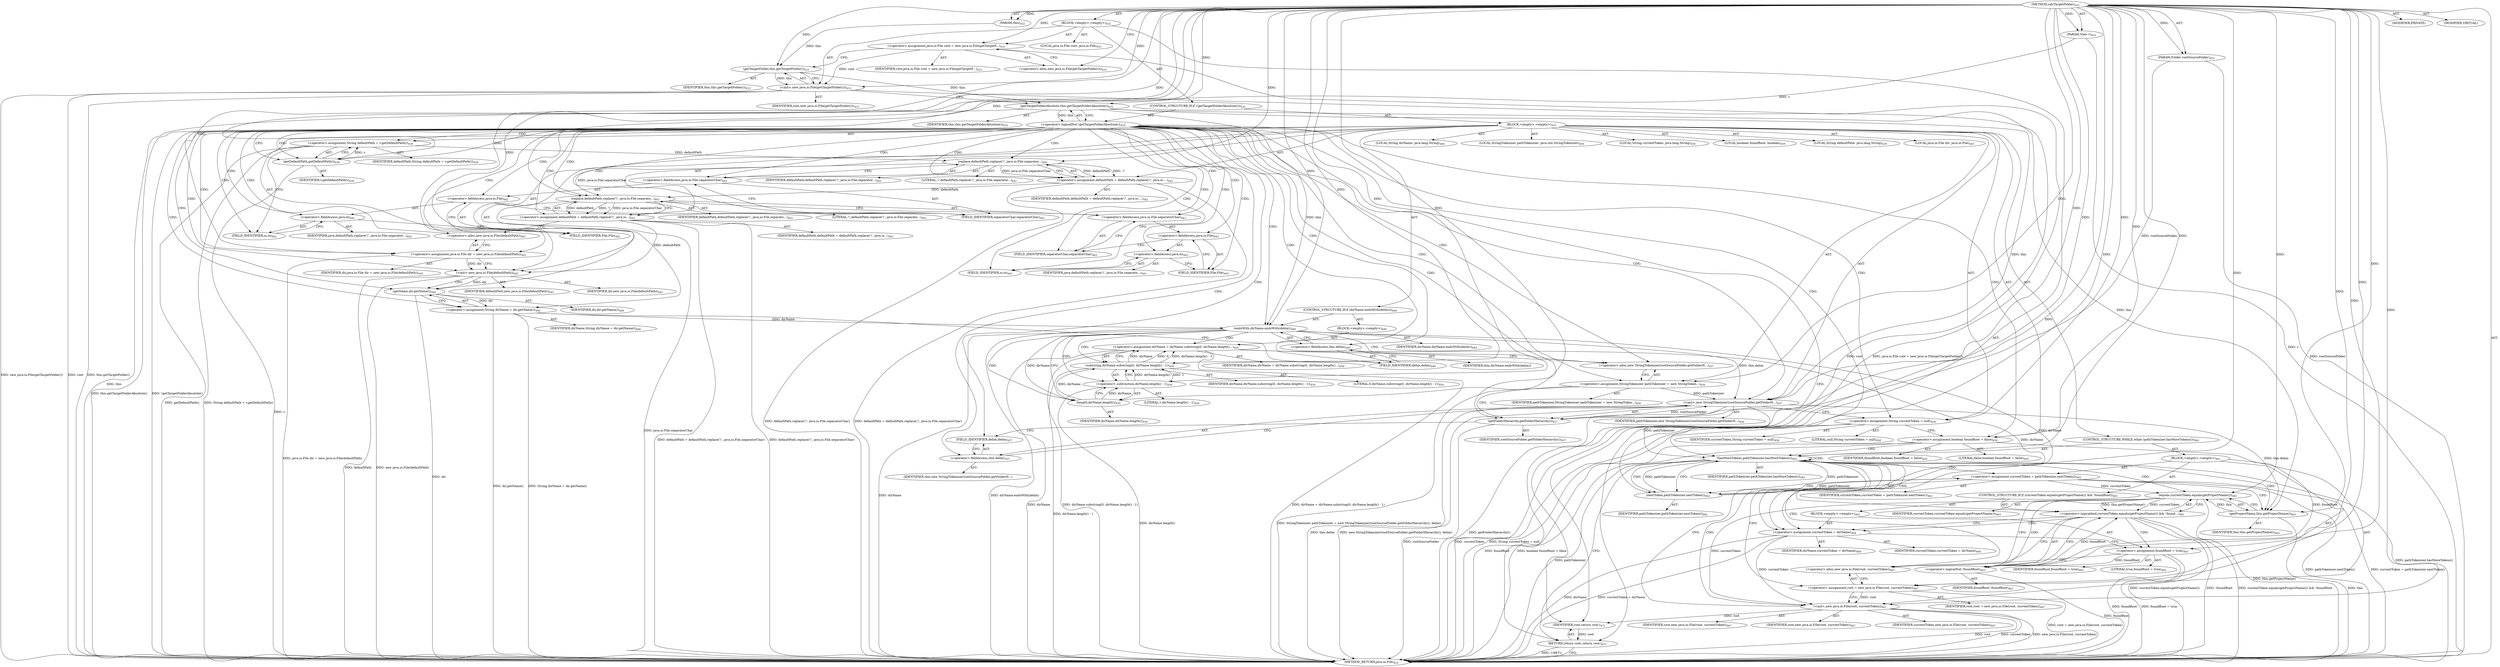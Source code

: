 digraph "calcTargetFolder" {  
"111669149703" [label = <(METHOD,calcTargetFolder)<SUB>432</SUB>> ]
"115964116998" [label = <(PARAM,this)<SUB>432</SUB>> ]
"115964117026" [label = <(PARAM,View v)<SUB>432</SUB>> ]
"115964117027" [label = <(PARAM,Folder rootSourceFolder)<SUB>432</SUB>> ]
"25769803802" [label = <(BLOCK,&lt;empty&gt;,&lt;empty&gt;)<SUB>432</SUB>> ]
"94489280529" [label = <(LOCAL,java.io.File root: java.io.File)<SUB>433</SUB>> ]
"30064771271" [label = <(&lt;operator&gt;.assignment,java.io.File root = new java.io.File(getTargetF...)<SUB>433</SUB>> ]
"68719476920" [label = <(IDENTIFIER,root,java.io.File root = new java.io.File(getTargetF...)<SUB>433</SUB>> ]
"30064771272" [label = <(&lt;operator&gt;.alloc,new java.io.File(getTargetFolder()))<SUB>433</SUB>> ]
"30064771273" [label = <(&lt;init&gt;,new java.io.File(getTargetFolder()))<SUB>433</SUB>> ]
"68719476921" [label = <(IDENTIFIER,root,new java.io.File(getTargetFolder()))<SUB>433</SUB>> ]
"30064771274" [label = <(getTargetFolder,this.getTargetFolder())<SUB>433</SUB>> ]
"68719476789" [label = <(IDENTIFIER,this,this.getTargetFolder())<SUB>433</SUB>> ]
"47244640275" [label = <(CONTROL_STRUCTURE,IF,if (!getTargetFolderAbsolute()))<SUB>435</SUB>> ]
"30064771275" [label = <(&lt;operator&gt;.logicalNot,!getTargetFolderAbsolute())<SUB>435</SUB>> ]
"30064771276" [label = <(getTargetFolderAbsolute,this.getTargetFolderAbsolute())<SUB>435</SUB>> ]
"68719476790" [label = <(IDENTIFIER,this,this.getTargetFolderAbsolute())<SUB>435</SUB>> ]
"25769803803" [label = <(BLOCK,&lt;empty&gt;,&lt;empty&gt;)<SUB>435</SUB>> ]
"94489280530" [label = <(LOCAL,String defaultPath: java.lang.String)<SUB>439</SUB>> ]
"30064771277" [label = <(&lt;operator&gt;.assignment,String defaultPath = v.getDefaultPath())<SUB>439</SUB>> ]
"68719476922" [label = <(IDENTIFIER,defaultPath,String defaultPath = v.getDefaultPath())<SUB>439</SUB>> ]
"30064771278" [label = <(getDefaultPath,getDefaultPath())<SUB>439</SUB>> ]
"68719476923" [label = <(IDENTIFIER,v,getDefaultPath())<SUB>439</SUB>> ]
"30064771279" [label = <(&lt;operator&gt;.assignment,defaultPath = defaultPath.replace('/', java.io....)<SUB>442</SUB>> ]
"68719476924" [label = <(IDENTIFIER,defaultPath,defaultPath = defaultPath.replace('/', java.io....)<SUB>442</SUB>> ]
"30064771280" [label = <(replace,defaultPath.replace('/', java.io.File.separator...)<SUB>442</SUB>> ]
"68719476925" [label = <(IDENTIFIER,defaultPath,defaultPath.replace('/', java.io.File.separator...)<SUB>442</SUB>> ]
"90194313259" [label = <(LITERAL,'/',defaultPath.replace('/', java.io.File.separator...)<SUB>442</SUB>> ]
"30064771281" [label = <(&lt;operator&gt;.fieldAccess,java.io.File.separatorChar)<SUB>442</SUB>> ]
"30064771282" [label = <(&lt;operator&gt;.fieldAccess,java.io.File)<SUB>442</SUB>> ]
"30064771283" [label = <(&lt;operator&gt;.fieldAccess,java.io)<SUB>442</SUB>> ]
"68719476926" [label = <(IDENTIFIER,java,defaultPath.replace('/', java.io.File.separator...)<SUB>442</SUB>> ]
"55834574864" [label = <(FIELD_IDENTIFIER,io,io)<SUB>442</SUB>> ]
"55834574865" [label = <(FIELD_IDENTIFIER,File,File)<SUB>442</SUB>> ]
"55834574866" [label = <(FIELD_IDENTIFIER,separatorChar,separatorChar)<SUB>442</SUB>> ]
"30064771284" [label = <(&lt;operator&gt;.assignment,defaultPath = defaultPath.replace('\\', java.io...)<SUB>443</SUB>> ]
"68719476927" [label = <(IDENTIFIER,defaultPath,defaultPath = defaultPath.replace('\\', java.io...)<SUB>443</SUB>> ]
"30064771285" [label = <(replace,defaultPath.replace('\\', java.io.File.separato...)<SUB>443</SUB>> ]
"68719476928" [label = <(IDENTIFIER,defaultPath,defaultPath.replace('\\', java.io.File.separato...)<SUB>443</SUB>> ]
"90194313260" [label = <(LITERAL,'\\',defaultPath.replace('\\', java.io.File.separato...)<SUB>443</SUB>> ]
"30064771286" [label = <(&lt;operator&gt;.fieldAccess,java.io.File.separatorChar)<SUB>443</SUB>> ]
"30064771287" [label = <(&lt;operator&gt;.fieldAccess,java.io.File)<SUB>443</SUB>> ]
"30064771288" [label = <(&lt;operator&gt;.fieldAccess,java.io)<SUB>443</SUB>> ]
"68719476929" [label = <(IDENTIFIER,java,defaultPath.replace('\\', java.io.File.separato...)<SUB>443</SUB>> ]
"55834574867" [label = <(FIELD_IDENTIFIER,io,io)<SUB>443</SUB>> ]
"55834574868" [label = <(FIELD_IDENTIFIER,File,File)<SUB>443</SUB>> ]
"55834574869" [label = <(FIELD_IDENTIFIER,separatorChar,separatorChar)<SUB>443</SUB>> ]
"94489280531" [label = <(LOCAL,java.io.File dir: java.io.File)<SUB>445</SUB>> ]
"30064771289" [label = <(&lt;operator&gt;.assignment,java.io.File dir = new java.io.File(defaultPath))<SUB>445</SUB>> ]
"68719476930" [label = <(IDENTIFIER,dir,java.io.File dir = new java.io.File(defaultPath))<SUB>445</SUB>> ]
"30064771290" [label = <(&lt;operator&gt;.alloc,new java.io.File(defaultPath))<SUB>445</SUB>> ]
"30064771291" [label = <(&lt;init&gt;,new java.io.File(defaultPath))<SUB>445</SUB>> ]
"68719476931" [label = <(IDENTIFIER,dir,new java.io.File(defaultPath))<SUB>445</SUB>> ]
"68719476932" [label = <(IDENTIFIER,defaultPath,new java.io.File(defaultPath))<SUB>445</SUB>> ]
"94489280532" [label = <(LOCAL,String dirName: java.lang.String)<SUB>446</SUB>> ]
"30064771292" [label = <(&lt;operator&gt;.assignment,String dirName = dir.getName())<SUB>446</SUB>> ]
"68719476933" [label = <(IDENTIFIER,dirName,String dirName = dir.getName())<SUB>446</SUB>> ]
"30064771293" [label = <(getName,dir.getName())<SUB>446</SUB>> ]
"68719476934" [label = <(IDENTIFIER,dir,dir.getName())<SUB>446</SUB>> ]
"47244640276" [label = <(CONTROL_STRUCTURE,IF,if (dirName.endsWith(delim)))<SUB>449</SUB>> ]
"30064771294" [label = <(endsWith,dirName.endsWith(delim))<SUB>449</SUB>> ]
"68719476935" [label = <(IDENTIFIER,dirName,dirName.endsWith(delim))<SUB>449</SUB>> ]
"30064771295" [label = <(&lt;operator&gt;.fieldAccess,this.delim)<SUB>449</SUB>> ]
"68719476936" [label = <(IDENTIFIER,this,dirName.endsWith(delim))> ]
"55834574870" [label = <(FIELD_IDENTIFIER,delim,delim)<SUB>449</SUB>> ]
"25769803804" [label = <(BLOCK,&lt;empty&gt;,&lt;empty&gt;)<SUB>449</SUB>> ]
"30064771296" [label = <(&lt;operator&gt;.assignment,dirName = dirName.substring(0, dirName.length()...)<SUB>450</SUB>> ]
"68719476937" [label = <(IDENTIFIER,dirName,dirName = dirName.substring(0, dirName.length()...)<SUB>450</SUB>> ]
"30064771297" [label = <(substring,dirName.substring(0, dirName.length() - 1))<SUB>450</SUB>> ]
"68719476938" [label = <(IDENTIFIER,dirName,dirName.substring(0, dirName.length() - 1))<SUB>450</SUB>> ]
"90194313261" [label = <(LITERAL,0,dirName.substring(0, dirName.length() - 1))<SUB>450</SUB>> ]
"30064771298" [label = <(&lt;operator&gt;.subtraction,dirName.length() - 1)<SUB>450</SUB>> ]
"30064771299" [label = <(length,dirName.length())<SUB>450</SUB>> ]
"68719476939" [label = <(IDENTIFIER,dirName,dirName.length())<SUB>450</SUB>> ]
"90194313262" [label = <(LITERAL,1,dirName.length() - 1)<SUB>450</SUB>> ]
"94489280533" [label = <(LOCAL,StringTokenizer pathTokenizer: java.util.StringTokenizer)<SUB>456</SUB>> ]
"30064771300" [label = <(&lt;operator&gt;.assignment,StringTokenizer pathTokenizer = new StringToken...)<SUB>456</SUB>> ]
"68719476940" [label = <(IDENTIFIER,pathTokenizer,StringTokenizer pathTokenizer = new StringToken...)<SUB>456</SUB>> ]
"30064771301" [label = <(&lt;operator&gt;.alloc,new StringTokenizer(rootSourceFolder.getFolderH...)<SUB>457</SUB>> ]
"30064771302" [label = <(&lt;init&gt;,new StringTokenizer(rootSourceFolder.getFolderH...)<SUB>457</SUB>> ]
"68719476941" [label = <(IDENTIFIER,pathTokenizer,new StringTokenizer(rootSourceFolder.getFolderH...)<SUB>456</SUB>> ]
"30064771303" [label = <(getFolderHierarchy,getFolderHierarchy())<SUB>457</SUB>> ]
"68719476942" [label = <(IDENTIFIER,rootSourceFolder,getFolderHierarchy())<SUB>457</SUB>> ]
"30064771304" [label = <(&lt;operator&gt;.fieldAccess,this.delim)<SUB>457</SUB>> ]
"68719476943" [label = <(IDENTIFIER,this,new StringTokenizer(rootSourceFolder.getFolderH...)> ]
"55834574871" [label = <(FIELD_IDENTIFIER,delim,delim)<SUB>457</SUB>> ]
"94489280534" [label = <(LOCAL,String currentToken: java.lang.String)<SUB>458</SUB>> ]
"30064771305" [label = <(&lt;operator&gt;.assignment,String currentToken = null)<SUB>458</SUB>> ]
"68719476944" [label = <(IDENTIFIER,currentToken,String currentToken = null)<SUB>458</SUB>> ]
"90194313263" [label = <(LITERAL,null,String currentToken = null)<SUB>458</SUB>> ]
"94489280535" [label = <(LOCAL,boolean foundRoot: boolean)<SUB>459</SUB>> ]
"30064771306" [label = <(&lt;operator&gt;.assignment,boolean foundRoot = false)<SUB>459</SUB>> ]
"68719476945" [label = <(IDENTIFIER,foundRoot,boolean foundRoot = false)<SUB>459</SUB>> ]
"90194313264" [label = <(LITERAL,false,boolean foundRoot = false)<SUB>459</SUB>> ]
"47244640277" [label = <(CONTROL_STRUCTURE,WHILE,while (pathTokenizer.hasMoreTokens()))<SUB>461</SUB>> ]
"30064771307" [label = <(hasMoreTokens,pathTokenizer.hasMoreTokens())<SUB>461</SUB>> ]
"68719476946" [label = <(IDENTIFIER,pathTokenizer,pathTokenizer.hasMoreTokens())<SUB>461</SUB>> ]
"25769803805" [label = <(BLOCK,&lt;empty&gt;,&lt;empty&gt;)<SUB>461</SUB>> ]
"30064771308" [label = <(&lt;operator&gt;.assignment,currentToken = pathTokenizer.nextToken())<SUB>462</SUB>> ]
"68719476947" [label = <(IDENTIFIER,currentToken,currentToken = pathTokenizer.nextToken())<SUB>462</SUB>> ]
"30064771309" [label = <(nextToken,pathTokenizer.nextToken())<SUB>462</SUB>> ]
"68719476948" [label = <(IDENTIFIER,pathTokenizer,pathTokenizer.nextToken())<SUB>462</SUB>> ]
"47244640278" [label = <(CONTROL_STRUCTURE,IF,if (currentToken.equals(getProjectName()) &amp;&amp; !foundRoot))<SUB>463</SUB>> ]
"30064771310" [label = <(&lt;operator&gt;.logicalAnd,currentToken.equals(getProjectName()) &amp;&amp; !found...)<SUB>463</SUB>> ]
"30064771311" [label = <(equals,currentToken.equals(getProjectName()))<SUB>463</SUB>> ]
"68719476949" [label = <(IDENTIFIER,currentToken,currentToken.equals(getProjectName()))<SUB>463</SUB>> ]
"30064771312" [label = <(getProjectName,this.getProjectName())<SUB>463</SUB>> ]
"68719476791" [label = <(IDENTIFIER,this,this.getProjectName())<SUB>463</SUB>> ]
"30064771313" [label = <(&lt;operator&gt;.logicalNot,!foundRoot)<SUB>463</SUB>> ]
"68719476950" [label = <(IDENTIFIER,foundRoot,!foundRoot)<SUB>463</SUB>> ]
"25769803806" [label = <(BLOCK,&lt;empty&gt;,&lt;empty&gt;)<SUB>463</SUB>> ]
"30064771314" [label = <(&lt;operator&gt;.assignment,currentToken = dirName)<SUB>464</SUB>> ]
"68719476951" [label = <(IDENTIFIER,currentToken,currentToken = dirName)<SUB>464</SUB>> ]
"68719476952" [label = <(IDENTIFIER,dirName,currentToken = dirName)<SUB>464</SUB>> ]
"30064771315" [label = <(&lt;operator&gt;.assignment,foundRoot = true)<SUB>465</SUB>> ]
"68719476953" [label = <(IDENTIFIER,foundRoot,foundRoot = true)<SUB>465</SUB>> ]
"90194313265" [label = <(LITERAL,true,foundRoot = true)<SUB>465</SUB>> ]
"30064771316" [label = <(&lt;operator&gt;.assignment,root = new java.io.File(root, currentToken))<SUB>467</SUB>> ]
"68719476954" [label = <(IDENTIFIER,root,root = new java.io.File(root, currentToken))<SUB>467</SUB>> ]
"30064771317" [label = <(&lt;operator&gt;.alloc,new java.io.File(root, currentToken))<SUB>467</SUB>> ]
"30064771318" [label = <(&lt;init&gt;,new java.io.File(root, currentToken))<SUB>467</SUB>> ]
"68719476955" [label = <(IDENTIFIER,root,new java.io.File(root, currentToken))<SUB>467</SUB>> ]
"68719476956" [label = <(IDENTIFIER,root,new java.io.File(root, currentToken))<SUB>467</SUB>> ]
"68719476957" [label = <(IDENTIFIER,currentToken,new java.io.File(root, currentToken))<SUB>467</SUB>> ]
"146028888065" [label = <(RETURN,return root;,return root;)<SUB>471</SUB>> ]
"68719476958" [label = <(IDENTIFIER,root,return root;)<SUB>471</SUB>> ]
"133143986213" [label = <(MODIFIER,PRIVATE)> ]
"133143986214" [label = <(MODIFIER,VIRTUAL)> ]
"128849018887" [label = <(METHOD_RETURN,java.io.File)<SUB>432</SUB>> ]
  "111669149703" -> "115964116998"  [ label = "AST: "] 
  "111669149703" -> "115964117026"  [ label = "AST: "] 
  "111669149703" -> "115964117027"  [ label = "AST: "] 
  "111669149703" -> "25769803802"  [ label = "AST: "] 
  "111669149703" -> "133143986213"  [ label = "AST: "] 
  "111669149703" -> "133143986214"  [ label = "AST: "] 
  "111669149703" -> "128849018887"  [ label = "AST: "] 
  "25769803802" -> "94489280529"  [ label = "AST: "] 
  "25769803802" -> "30064771271"  [ label = "AST: "] 
  "25769803802" -> "30064771273"  [ label = "AST: "] 
  "25769803802" -> "47244640275"  [ label = "AST: "] 
  "25769803802" -> "146028888065"  [ label = "AST: "] 
  "30064771271" -> "68719476920"  [ label = "AST: "] 
  "30064771271" -> "30064771272"  [ label = "AST: "] 
  "30064771273" -> "68719476921"  [ label = "AST: "] 
  "30064771273" -> "30064771274"  [ label = "AST: "] 
  "30064771274" -> "68719476789"  [ label = "AST: "] 
  "47244640275" -> "30064771275"  [ label = "AST: "] 
  "47244640275" -> "25769803803"  [ label = "AST: "] 
  "30064771275" -> "30064771276"  [ label = "AST: "] 
  "30064771276" -> "68719476790"  [ label = "AST: "] 
  "25769803803" -> "94489280530"  [ label = "AST: "] 
  "25769803803" -> "30064771277"  [ label = "AST: "] 
  "25769803803" -> "30064771279"  [ label = "AST: "] 
  "25769803803" -> "30064771284"  [ label = "AST: "] 
  "25769803803" -> "94489280531"  [ label = "AST: "] 
  "25769803803" -> "30064771289"  [ label = "AST: "] 
  "25769803803" -> "30064771291"  [ label = "AST: "] 
  "25769803803" -> "94489280532"  [ label = "AST: "] 
  "25769803803" -> "30064771292"  [ label = "AST: "] 
  "25769803803" -> "47244640276"  [ label = "AST: "] 
  "25769803803" -> "94489280533"  [ label = "AST: "] 
  "25769803803" -> "30064771300"  [ label = "AST: "] 
  "25769803803" -> "30064771302"  [ label = "AST: "] 
  "25769803803" -> "94489280534"  [ label = "AST: "] 
  "25769803803" -> "30064771305"  [ label = "AST: "] 
  "25769803803" -> "94489280535"  [ label = "AST: "] 
  "25769803803" -> "30064771306"  [ label = "AST: "] 
  "25769803803" -> "47244640277"  [ label = "AST: "] 
  "30064771277" -> "68719476922"  [ label = "AST: "] 
  "30064771277" -> "30064771278"  [ label = "AST: "] 
  "30064771278" -> "68719476923"  [ label = "AST: "] 
  "30064771279" -> "68719476924"  [ label = "AST: "] 
  "30064771279" -> "30064771280"  [ label = "AST: "] 
  "30064771280" -> "68719476925"  [ label = "AST: "] 
  "30064771280" -> "90194313259"  [ label = "AST: "] 
  "30064771280" -> "30064771281"  [ label = "AST: "] 
  "30064771281" -> "30064771282"  [ label = "AST: "] 
  "30064771281" -> "55834574866"  [ label = "AST: "] 
  "30064771282" -> "30064771283"  [ label = "AST: "] 
  "30064771282" -> "55834574865"  [ label = "AST: "] 
  "30064771283" -> "68719476926"  [ label = "AST: "] 
  "30064771283" -> "55834574864"  [ label = "AST: "] 
  "30064771284" -> "68719476927"  [ label = "AST: "] 
  "30064771284" -> "30064771285"  [ label = "AST: "] 
  "30064771285" -> "68719476928"  [ label = "AST: "] 
  "30064771285" -> "90194313260"  [ label = "AST: "] 
  "30064771285" -> "30064771286"  [ label = "AST: "] 
  "30064771286" -> "30064771287"  [ label = "AST: "] 
  "30064771286" -> "55834574869"  [ label = "AST: "] 
  "30064771287" -> "30064771288"  [ label = "AST: "] 
  "30064771287" -> "55834574868"  [ label = "AST: "] 
  "30064771288" -> "68719476929"  [ label = "AST: "] 
  "30064771288" -> "55834574867"  [ label = "AST: "] 
  "30064771289" -> "68719476930"  [ label = "AST: "] 
  "30064771289" -> "30064771290"  [ label = "AST: "] 
  "30064771291" -> "68719476931"  [ label = "AST: "] 
  "30064771291" -> "68719476932"  [ label = "AST: "] 
  "30064771292" -> "68719476933"  [ label = "AST: "] 
  "30064771292" -> "30064771293"  [ label = "AST: "] 
  "30064771293" -> "68719476934"  [ label = "AST: "] 
  "47244640276" -> "30064771294"  [ label = "AST: "] 
  "47244640276" -> "25769803804"  [ label = "AST: "] 
  "30064771294" -> "68719476935"  [ label = "AST: "] 
  "30064771294" -> "30064771295"  [ label = "AST: "] 
  "30064771295" -> "68719476936"  [ label = "AST: "] 
  "30064771295" -> "55834574870"  [ label = "AST: "] 
  "25769803804" -> "30064771296"  [ label = "AST: "] 
  "30064771296" -> "68719476937"  [ label = "AST: "] 
  "30064771296" -> "30064771297"  [ label = "AST: "] 
  "30064771297" -> "68719476938"  [ label = "AST: "] 
  "30064771297" -> "90194313261"  [ label = "AST: "] 
  "30064771297" -> "30064771298"  [ label = "AST: "] 
  "30064771298" -> "30064771299"  [ label = "AST: "] 
  "30064771298" -> "90194313262"  [ label = "AST: "] 
  "30064771299" -> "68719476939"  [ label = "AST: "] 
  "30064771300" -> "68719476940"  [ label = "AST: "] 
  "30064771300" -> "30064771301"  [ label = "AST: "] 
  "30064771302" -> "68719476941"  [ label = "AST: "] 
  "30064771302" -> "30064771303"  [ label = "AST: "] 
  "30064771302" -> "30064771304"  [ label = "AST: "] 
  "30064771303" -> "68719476942"  [ label = "AST: "] 
  "30064771304" -> "68719476943"  [ label = "AST: "] 
  "30064771304" -> "55834574871"  [ label = "AST: "] 
  "30064771305" -> "68719476944"  [ label = "AST: "] 
  "30064771305" -> "90194313263"  [ label = "AST: "] 
  "30064771306" -> "68719476945"  [ label = "AST: "] 
  "30064771306" -> "90194313264"  [ label = "AST: "] 
  "47244640277" -> "30064771307"  [ label = "AST: "] 
  "47244640277" -> "25769803805"  [ label = "AST: "] 
  "30064771307" -> "68719476946"  [ label = "AST: "] 
  "25769803805" -> "30064771308"  [ label = "AST: "] 
  "25769803805" -> "47244640278"  [ label = "AST: "] 
  "25769803805" -> "30064771316"  [ label = "AST: "] 
  "25769803805" -> "30064771318"  [ label = "AST: "] 
  "30064771308" -> "68719476947"  [ label = "AST: "] 
  "30064771308" -> "30064771309"  [ label = "AST: "] 
  "30064771309" -> "68719476948"  [ label = "AST: "] 
  "47244640278" -> "30064771310"  [ label = "AST: "] 
  "47244640278" -> "25769803806"  [ label = "AST: "] 
  "30064771310" -> "30064771311"  [ label = "AST: "] 
  "30064771310" -> "30064771313"  [ label = "AST: "] 
  "30064771311" -> "68719476949"  [ label = "AST: "] 
  "30064771311" -> "30064771312"  [ label = "AST: "] 
  "30064771312" -> "68719476791"  [ label = "AST: "] 
  "30064771313" -> "68719476950"  [ label = "AST: "] 
  "25769803806" -> "30064771314"  [ label = "AST: "] 
  "25769803806" -> "30064771315"  [ label = "AST: "] 
  "30064771314" -> "68719476951"  [ label = "AST: "] 
  "30064771314" -> "68719476952"  [ label = "AST: "] 
  "30064771315" -> "68719476953"  [ label = "AST: "] 
  "30064771315" -> "90194313265"  [ label = "AST: "] 
  "30064771316" -> "68719476954"  [ label = "AST: "] 
  "30064771316" -> "30064771317"  [ label = "AST: "] 
  "30064771318" -> "68719476955"  [ label = "AST: "] 
  "30064771318" -> "68719476956"  [ label = "AST: "] 
  "30064771318" -> "68719476957"  [ label = "AST: "] 
  "146028888065" -> "68719476958"  [ label = "AST: "] 
  "30064771271" -> "30064771274"  [ label = "CFG: "] 
  "30064771273" -> "30064771276"  [ label = "CFG: "] 
  "146028888065" -> "128849018887"  [ label = "CFG: "] 
  "30064771272" -> "30064771271"  [ label = "CFG: "] 
  "30064771274" -> "30064771273"  [ label = "CFG: "] 
  "30064771275" -> "30064771278"  [ label = "CFG: "] 
  "30064771275" -> "146028888065"  [ label = "CFG: "] 
  "30064771276" -> "30064771275"  [ label = "CFG: "] 
  "30064771277" -> "55834574864"  [ label = "CFG: "] 
  "30064771279" -> "55834574867"  [ label = "CFG: "] 
  "30064771284" -> "30064771290"  [ label = "CFG: "] 
  "30064771289" -> "30064771291"  [ label = "CFG: "] 
  "30064771291" -> "30064771293"  [ label = "CFG: "] 
  "30064771292" -> "55834574870"  [ label = "CFG: "] 
  "30064771300" -> "30064771303"  [ label = "CFG: "] 
  "30064771302" -> "30064771305"  [ label = "CFG: "] 
  "30064771305" -> "30064771306"  [ label = "CFG: "] 
  "30064771306" -> "30064771307"  [ label = "CFG: "] 
  "30064771278" -> "30064771277"  [ label = "CFG: "] 
  "30064771280" -> "30064771279"  [ label = "CFG: "] 
  "30064771285" -> "30064771284"  [ label = "CFG: "] 
  "30064771290" -> "30064771289"  [ label = "CFG: "] 
  "30064771293" -> "30064771292"  [ label = "CFG: "] 
  "30064771294" -> "30064771299"  [ label = "CFG: "] 
  "30064771294" -> "30064771301"  [ label = "CFG: "] 
  "30064771301" -> "30064771300"  [ label = "CFG: "] 
  "30064771303" -> "55834574871"  [ label = "CFG: "] 
  "30064771304" -> "30064771302"  [ label = "CFG: "] 
  "30064771307" -> "30064771309"  [ label = "CFG: "] 
  "30064771307" -> "146028888065"  [ label = "CFG: "] 
  "30064771281" -> "30064771280"  [ label = "CFG: "] 
  "30064771286" -> "30064771285"  [ label = "CFG: "] 
  "30064771295" -> "30064771294"  [ label = "CFG: "] 
  "30064771296" -> "30064771301"  [ label = "CFG: "] 
  "55834574871" -> "30064771304"  [ label = "CFG: "] 
  "30064771308" -> "30064771312"  [ label = "CFG: "] 
  "30064771316" -> "30064771318"  [ label = "CFG: "] 
  "30064771318" -> "30064771307"  [ label = "CFG: "] 
  "30064771282" -> "55834574866"  [ label = "CFG: "] 
  "55834574866" -> "30064771281"  [ label = "CFG: "] 
  "30064771287" -> "55834574869"  [ label = "CFG: "] 
  "55834574869" -> "30064771286"  [ label = "CFG: "] 
  "55834574870" -> "30064771295"  [ label = "CFG: "] 
  "30064771297" -> "30064771296"  [ label = "CFG: "] 
  "30064771309" -> "30064771308"  [ label = "CFG: "] 
  "30064771310" -> "30064771314"  [ label = "CFG: "] 
  "30064771310" -> "30064771317"  [ label = "CFG: "] 
  "30064771317" -> "30064771316"  [ label = "CFG: "] 
  "30064771283" -> "55834574865"  [ label = "CFG: "] 
  "55834574865" -> "30064771282"  [ label = "CFG: "] 
  "30064771288" -> "55834574868"  [ label = "CFG: "] 
  "55834574868" -> "30064771287"  [ label = "CFG: "] 
  "30064771298" -> "30064771297"  [ label = "CFG: "] 
  "30064771311" -> "30064771310"  [ label = "CFG: "] 
  "30064771311" -> "30064771313"  [ label = "CFG: "] 
  "30064771313" -> "30064771310"  [ label = "CFG: "] 
  "30064771314" -> "30064771315"  [ label = "CFG: "] 
  "30064771315" -> "30064771317"  [ label = "CFG: "] 
  "55834574864" -> "30064771283"  [ label = "CFG: "] 
  "55834574867" -> "30064771288"  [ label = "CFG: "] 
  "30064771299" -> "30064771298"  [ label = "CFG: "] 
  "30064771312" -> "30064771311"  [ label = "CFG: "] 
  "111669149703" -> "30064771272"  [ label = "CFG: "] 
  "146028888065" -> "128849018887"  [ label = "DDG: &lt;RET&gt;"] 
  "115964117026" -> "128849018887"  [ label = "DDG: v"] 
  "115964117027" -> "128849018887"  [ label = "DDG: rootSourceFolder"] 
  "30064771271" -> "128849018887"  [ label = "DDG: java.io.File root = new java.io.File(getTargetFolder())"] 
  "30064771273" -> "128849018887"  [ label = "DDG: root"] 
  "30064771273" -> "128849018887"  [ label = "DDG: this.getTargetFolder()"] 
  "30064771273" -> "128849018887"  [ label = "DDG: new java.io.File(getTargetFolder())"] 
  "30064771276" -> "128849018887"  [ label = "DDG: this"] 
  "30064771275" -> "128849018887"  [ label = "DDG: this.getTargetFolderAbsolute()"] 
  "30064771275" -> "128849018887"  [ label = "DDG: !getTargetFolderAbsolute()"] 
  "30064771278" -> "128849018887"  [ label = "DDG: v"] 
  "30064771277" -> "128849018887"  [ label = "DDG: getDefaultPath()"] 
  "30064771277" -> "128849018887"  [ label = "DDG: String defaultPath = v.getDefaultPath()"] 
  "30064771279" -> "128849018887"  [ label = "DDG: defaultPath.replace('/', java.io.File.separatorChar)"] 
  "30064771279" -> "128849018887"  [ label = "DDG: defaultPath = defaultPath.replace('/', java.io.File.separatorChar)"] 
  "30064771285" -> "128849018887"  [ label = "DDG: java.io.File.separatorChar"] 
  "30064771284" -> "128849018887"  [ label = "DDG: defaultPath.replace('\\', java.io.File.separatorChar)"] 
  "30064771284" -> "128849018887"  [ label = "DDG: defaultPath = defaultPath.replace('\\', java.io.File.separatorChar)"] 
  "30064771289" -> "128849018887"  [ label = "DDG: java.io.File dir = new java.io.File(defaultPath)"] 
  "30064771291" -> "128849018887"  [ label = "DDG: defaultPath"] 
  "30064771291" -> "128849018887"  [ label = "DDG: new java.io.File(defaultPath)"] 
  "30064771293" -> "128849018887"  [ label = "DDG: dir"] 
  "30064771292" -> "128849018887"  [ label = "DDG: dir.getName()"] 
  "30064771292" -> "128849018887"  [ label = "DDG: String dirName = dir.getName()"] 
  "30064771294" -> "128849018887"  [ label = "DDG: dirName"] 
  "30064771294" -> "128849018887"  [ label = "DDG: dirName.endsWith(delim)"] 
  "30064771296" -> "128849018887"  [ label = "DDG: dirName"] 
  "30064771298" -> "128849018887"  [ label = "DDG: dirName.length()"] 
  "30064771297" -> "128849018887"  [ label = "DDG: dirName.length() - 1"] 
  "30064771296" -> "128849018887"  [ label = "DDG: dirName.substring(0, dirName.length() - 1)"] 
  "30064771296" -> "128849018887"  [ label = "DDG: dirName = dirName.substring(0, dirName.length() - 1)"] 
  "30064771300" -> "128849018887"  [ label = "DDG: StringTokenizer pathTokenizer = new StringTokenizer(rootSourceFolder.getFolderHierarchy(), delim)"] 
  "30064771303" -> "128849018887"  [ label = "DDG: rootSourceFolder"] 
  "30064771302" -> "128849018887"  [ label = "DDG: getFolderHierarchy()"] 
  "30064771302" -> "128849018887"  [ label = "DDG: this.delim"] 
  "30064771302" -> "128849018887"  [ label = "DDG: new StringTokenizer(rootSourceFolder.getFolderHierarchy(), delim)"] 
  "30064771305" -> "128849018887"  [ label = "DDG: currentToken"] 
  "30064771305" -> "128849018887"  [ label = "DDG: String currentToken = null"] 
  "30064771306" -> "128849018887"  [ label = "DDG: foundRoot"] 
  "30064771306" -> "128849018887"  [ label = "DDG: boolean foundRoot = false"] 
  "30064771307" -> "128849018887"  [ label = "DDG: pathTokenizer"] 
  "30064771307" -> "128849018887"  [ label = "DDG: pathTokenizer.hasMoreTokens()"] 
  "30064771308" -> "128849018887"  [ label = "DDG: pathTokenizer.nextToken()"] 
  "30064771308" -> "128849018887"  [ label = "DDG: currentToken = pathTokenizer.nextToken()"] 
  "30064771312" -> "128849018887"  [ label = "DDG: this"] 
  "30064771311" -> "128849018887"  [ label = "DDG: this.getProjectName()"] 
  "30064771310" -> "128849018887"  [ label = "DDG: currentToken.equals(getProjectName())"] 
  "30064771313" -> "128849018887"  [ label = "DDG: foundRoot"] 
  "30064771310" -> "128849018887"  [ label = "DDG: !foundRoot"] 
  "30064771310" -> "128849018887"  [ label = "DDG: currentToken.equals(getProjectName()) &amp;&amp; !foundRoot"] 
  "30064771314" -> "128849018887"  [ label = "DDG: dirName"] 
  "30064771314" -> "128849018887"  [ label = "DDG: currentToken = dirName"] 
  "30064771315" -> "128849018887"  [ label = "DDG: foundRoot"] 
  "30064771315" -> "128849018887"  [ label = "DDG: foundRoot = true"] 
  "30064771316" -> "128849018887"  [ label = "DDG: root = new java.io.File(root, currentToken)"] 
  "30064771318" -> "128849018887"  [ label = "DDG: root"] 
  "30064771318" -> "128849018887"  [ label = "DDG: currentToken"] 
  "30064771318" -> "128849018887"  [ label = "DDG: new java.io.File(root, currentToken)"] 
  "111669149703" -> "115964116998"  [ label = "DDG: "] 
  "111669149703" -> "115964117026"  [ label = "DDG: "] 
  "111669149703" -> "115964117027"  [ label = "DDG: "] 
  "111669149703" -> "30064771271"  [ label = "DDG: "] 
  "68719476958" -> "146028888065"  [ label = "DDG: root"] 
  "30064771271" -> "30064771273"  [ label = "DDG: root"] 
  "111669149703" -> "30064771273"  [ label = "DDG: "] 
  "30064771274" -> "30064771273"  [ label = "DDG: this"] 
  "30064771318" -> "68719476958"  [ label = "DDG: root"] 
  "30064771273" -> "68719476958"  [ label = "DDG: root"] 
  "111669149703" -> "68719476958"  [ label = "DDG: "] 
  "115964116998" -> "30064771274"  [ label = "DDG: this"] 
  "111669149703" -> "30064771274"  [ label = "DDG: "] 
  "30064771276" -> "30064771275"  [ label = "DDG: this"] 
  "30064771278" -> "30064771277"  [ label = "DDG: v"] 
  "30064771280" -> "30064771279"  [ label = "DDG: defaultPath"] 
  "30064771280" -> "30064771279"  [ label = "DDG: '/'"] 
  "30064771280" -> "30064771279"  [ label = "DDG: java.io.File.separatorChar"] 
  "30064771285" -> "30064771284"  [ label = "DDG: defaultPath"] 
  "30064771285" -> "30064771284"  [ label = "DDG: '\\'"] 
  "30064771285" -> "30064771284"  [ label = "DDG: java.io.File.separatorChar"] 
  "111669149703" -> "30064771289"  [ label = "DDG: "] 
  "30064771293" -> "30064771292"  [ label = "DDG: dir"] 
  "111669149703" -> "30064771300"  [ label = "DDG: "] 
  "111669149703" -> "30064771305"  [ label = "DDG: "] 
  "111669149703" -> "30064771306"  [ label = "DDG: "] 
  "30064771274" -> "30064771276"  [ label = "DDG: this"] 
  "111669149703" -> "30064771276"  [ label = "DDG: "] 
  "30064771289" -> "30064771291"  [ label = "DDG: dir"] 
  "111669149703" -> "30064771291"  [ label = "DDG: "] 
  "30064771284" -> "30064771291"  [ label = "DDG: defaultPath"] 
  "30064771300" -> "30064771302"  [ label = "DDG: pathTokenizer"] 
  "111669149703" -> "30064771302"  [ label = "DDG: "] 
  "30064771303" -> "30064771302"  [ label = "DDG: rootSourceFolder"] 
  "30064771276" -> "30064771302"  [ label = "DDG: this"] 
  "30064771294" -> "30064771302"  [ label = "DDG: this.delim"] 
  "115964117026" -> "30064771278"  [ label = "DDG: v"] 
  "111669149703" -> "30064771278"  [ label = "DDG: "] 
  "30064771277" -> "30064771280"  [ label = "DDG: defaultPath"] 
  "111669149703" -> "30064771280"  [ label = "DDG: "] 
  "30064771279" -> "30064771285"  [ label = "DDG: defaultPath"] 
  "111669149703" -> "30064771285"  [ label = "DDG: "] 
  "30064771280" -> "30064771285"  [ label = "DDG: java.io.File.separatorChar"] 
  "30064771291" -> "30064771293"  [ label = "DDG: dir"] 
  "111669149703" -> "30064771293"  [ label = "DDG: "] 
  "30064771292" -> "30064771294"  [ label = "DDG: dirName"] 
  "111669149703" -> "30064771294"  [ label = "DDG: "] 
  "30064771276" -> "30064771294"  [ label = "DDG: this"] 
  "30064771297" -> "30064771296"  [ label = "DDG: dirName"] 
  "30064771297" -> "30064771296"  [ label = "DDG: 0"] 
  "30064771297" -> "30064771296"  [ label = "DDG: dirName.length() - 1"] 
  "115964117027" -> "30064771303"  [ label = "DDG: rootSourceFolder"] 
  "111669149703" -> "30064771303"  [ label = "DDG: "] 
  "30064771302" -> "30064771307"  [ label = "DDG: pathTokenizer"] 
  "30064771309" -> "30064771307"  [ label = "DDG: pathTokenizer"] 
  "111669149703" -> "30064771307"  [ label = "DDG: "] 
  "30064771309" -> "30064771308"  [ label = "DDG: pathTokenizer"] 
  "111669149703" -> "30064771316"  [ label = "DDG: "] 
  "30064771316" -> "30064771318"  [ label = "DDG: root"] 
  "111669149703" -> "30064771318"  [ label = "DDG: "] 
  "30064771311" -> "30064771318"  [ label = "DDG: currentToken"] 
  "30064771314" -> "30064771318"  [ label = "DDG: currentToken"] 
  "30064771299" -> "30064771297"  [ label = "DDG: dirName"] 
  "111669149703" -> "30064771297"  [ label = "DDG: "] 
  "30064771298" -> "30064771297"  [ label = "DDG: dirName.length()"] 
  "30064771298" -> "30064771297"  [ label = "DDG: 1"] 
  "30064771307" -> "30064771309"  [ label = "DDG: pathTokenizer"] 
  "111669149703" -> "30064771309"  [ label = "DDG: "] 
  "30064771311" -> "30064771310"  [ label = "DDG: currentToken"] 
  "30064771311" -> "30064771310"  [ label = "DDG: this.getProjectName()"] 
  "30064771313" -> "30064771310"  [ label = "DDG: foundRoot"] 
  "30064771294" -> "30064771314"  [ label = "DDG: dirName"] 
  "30064771296" -> "30064771314"  [ label = "DDG: dirName"] 
  "111669149703" -> "30064771314"  [ label = "DDG: "] 
  "111669149703" -> "30064771315"  [ label = "DDG: "] 
  "30064771299" -> "30064771298"  [ label = "DDG: dirName"] 
  "111669149703" -> "30064771298"  [ label = "DDG: "] 
  "30064771308" -> "30064771311"  [ label = "DDG: currentToken"] 
  "111669149703" -> "30064771311"  [ label = "DDG: "] 
  "30064771312" -> "30064771311"  [ label = "DDG: this"] 
  "30064771306" -> "30064771313"  [ label = "DDG: foundRoot"] 
  "30064771315" -> "30064771313"  [ label = "DDG: foundRoot"] 
  "111669149703" -> "30064771313"  [ label = "DDG: "] 
  "30064771294" -> "30064771299"  [ label = "DDG: dirName"] 
  "111669149703" -> "30064771299"  [ label = "DDG: "] 
  "30064771276" -> "30064771312"  [ label = "DDG: this"] 
  "30064771302" -> "30064771312"  [ label = "DDG: this.delim"] 
  "111669149703" -> "30064771312"  [ label = "DDG: "] 
  "30064771275" -> "30064771277"  [ label = "CDG: "] 
  "30064771275" -> "55834574867"  [ label = "CDG: "] 
  "30064771275" -> "30064771278"  [ label = "CDG: "] 
  "30064771275" -> "55834574868"  [ label = "CDG: "] 
  "30064771275" -> "30064771279"  [ label = "CDG: "] 
  "30064771275" -> "55834574869"  [ label = "CDG: "] 
  "30064771275" -> "30064771280"  [ label = "CDG: "] 
  "30064771275" -> "55834574870"  [ label = "CDG: "] 
  "30064771275" -> "55834574864"  [ label = "CDG: "] 
  "30064771275" -> "55834574865"  [ label = "CDG: "] 
  "30064771275" -> "55834574866"  [ label = "CDG: "] 
  "30064771275" -> "30064771285"  [ label = "CDG: "] 
  "30064771275" -> "30064771286"  [ label = "CDG: "] 
  "30064771275" -> "30064771287"  [ label = "CDG: "] 
  "30064771275" -> "30064771288"  [ label = "CDG: "] 
  "30064771275" -> "30064771281"  [ label = "CDG: "] 
  "30064771275" -> "55834574871"  [ label = "CDG: "] 
  "30064771275" -> "30064771282"  [ label = "CDG: "] 
  "30064771275" -> "30064771283"  [ label = "CDG: "] 
  "30064771275" -> "30064771284"  [ label = "CDG: "] 
  "30064771275" -> "30064771293"  [ label = "CDG: "] 
  "30064771275" -> "30064771294"  [ label = "CDG: "] 
  "30064771275" -> "30064771295"  [ label = "CDG: "] 
  "30064771275" -> "30064771289"  [ label = "CDG: "] 
  "30064771275" -> "30064771290"  [ label = "CDG: "] 
  "30064771275" -> "30064771291"  [ label = "CDG: "] 
  "30064771275" -> "30064771292"  [ label = "CDG: "] 
  "30064771275" -> "30064771301"  [ label = "CDG: "] 
  "30064771275" -> "30064771302"  [ label = "CDG: "] 
  "30064771275" -> "30064771303"  [ label = "CDG: "] 
  "30064771275" -> "30064771304"  [ label = "CDG: "] 
  "30064771275" -> "30064771300"  [ label = "CDG: "] 
  "30064771275" -> "30064771305"  [ label = "CDG: "] 
  "30064771275" -> "30064771306"  [ label = "CDG: "] 
  "30064771275" -> "30064771307"  [ label = "CDG: "] 
  "30064771294" -> "30064771296"  [ label = "CDG: "] 
  "30064771294" -> "30064771297"  [ label = "CDG: "] 
  "30064771294" -> "30064771298"  [ label = "CDG: "] 
  "30064771294" -> "30064771299"  [ label = "CDG: "] 
  "30064771307" -> "30064771309"  [ label = "CDG: "] 
  "30064771307" -> "30064771310"  [ label = "CDG: "] 
  "30064771307" -> "30064771311"  [ label = "CDG: "] 
  "30064771307" -> "30064771312"  [ label = "CDG: "] 
  "30064771307" -> "30064771307"  [ label = "CDG: "] 
  "30064771307" -> "30064771308"  [ label = "CDG: "] 
  "30064771307" -> "30064771317"  [ label = "CDG: "] 
  "30064771307" -> "30064771318"  [ label = "CDG: "] 
  "30064771307" -> "30064771316"  [ label = "CDG: "] 
  "30064771310" -> "30064771314"  [ label = "CDG: "] 
  "30064771310" -> "30064771315"  [ label = "CDG: "] 
  "30064771311" -> "30064771313"  [ label = "CDG: "] 
}
